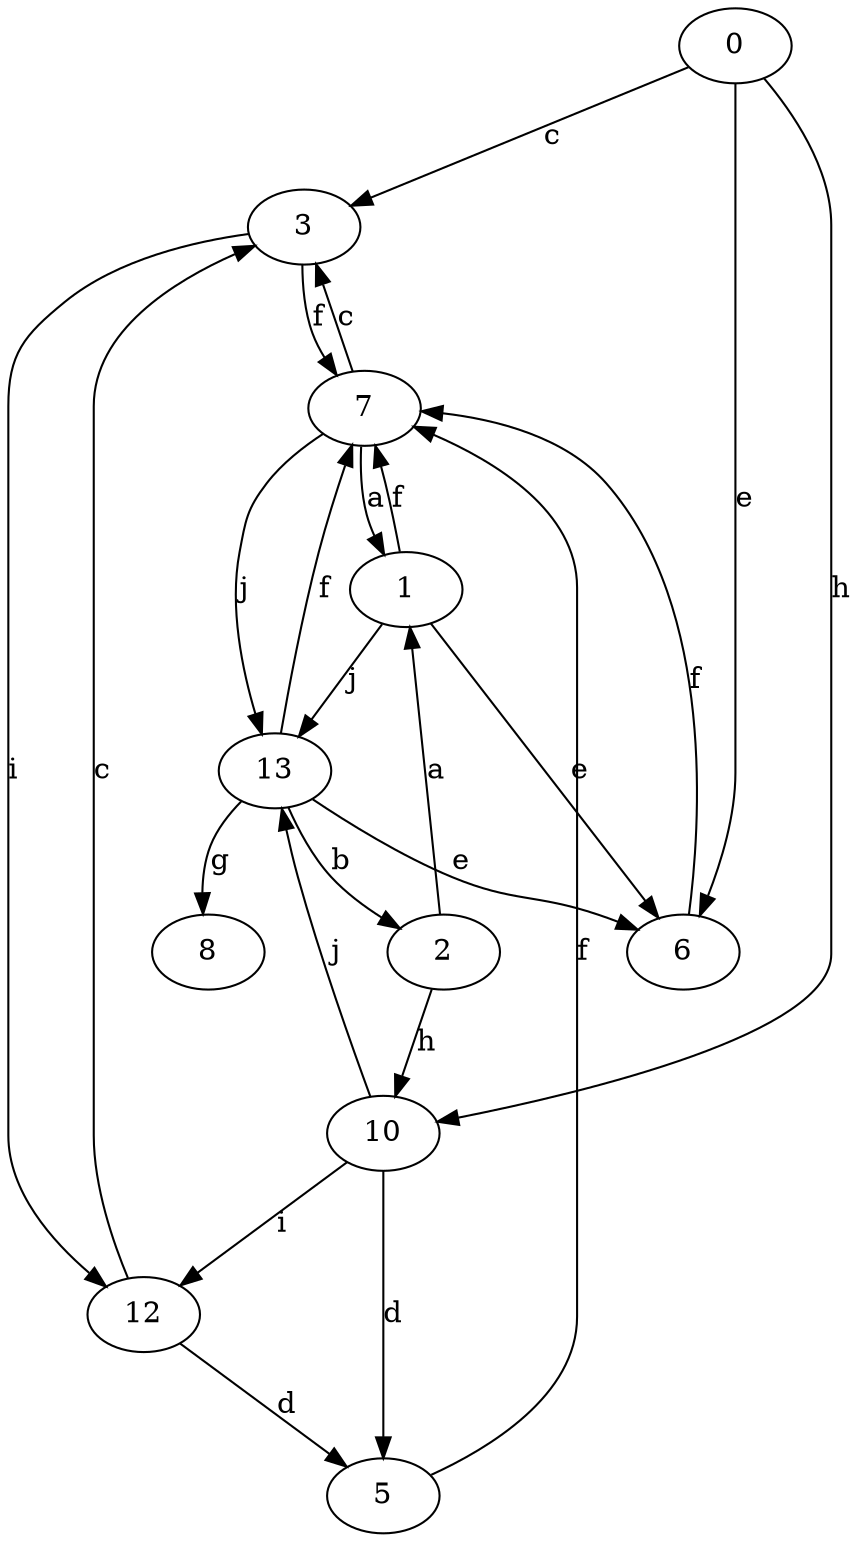 strict digraph  {
0;
1;
2;
3;
5;
6;
7;
8;
10;
12;
13;
0 -> 3  [label=c];
0 -> 6  [label=e];
0 -> 10  [label=h];
1 -> 6  [label=e];
1 -> 7  [label=f];
1 -> 13  [label=j];
2 -> 1  [label=a];
2 -> 10  [label=h];
3 -> 7  [label=f];
3 -> 12  [label=i];
5 -> 7  [label=f];
6 -> 7  [label=f];
7 -> 1  [label=a];
7 -> 3  [label=c];
7 -> 13  [label=j];
10 -> 5  [label=d];
10 -> 12  [label=i];
10 -> 13  [label=j];
12 -> 3  [label=c];
12 -> 5  [label=d];
13 -> 2  [label=b];
13 -> 6  [label=e];
13 -> 7  [label=f];
13 -> 8  [label=g];
}
